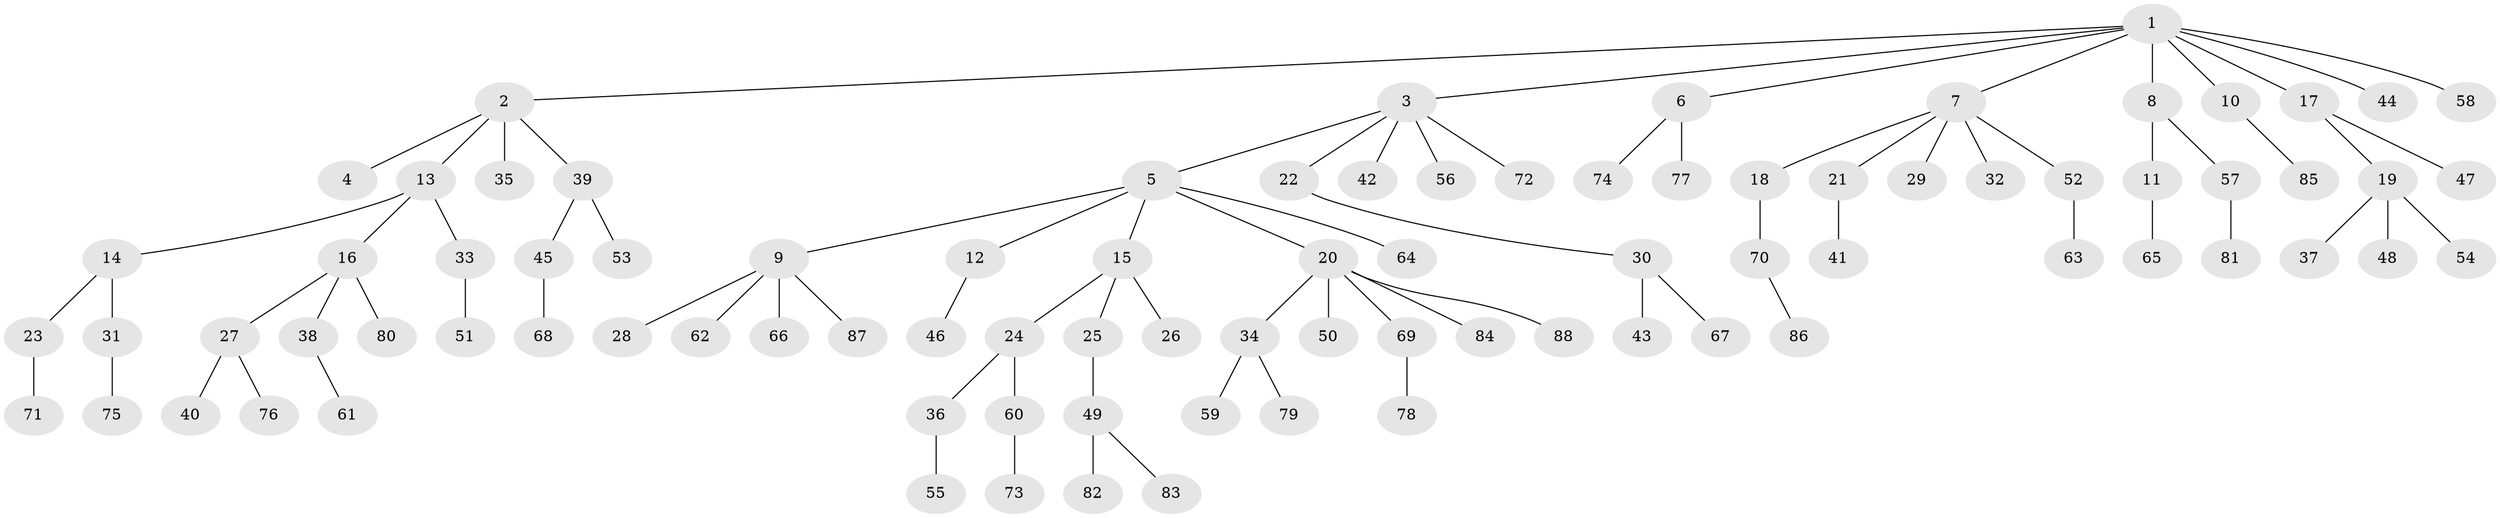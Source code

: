 // coarse degree distribution, {1: 0.7307692307692307, 2: 0.11538461538461539, 5: 0.038461538461538464, 4: 0.019230769230769232, 16: 0.019230769230769232, 3: 0.038461538461538464, 10: 0.019230769230769232, 6: 0.019230769230769232}
// Generated by graph-tools (version 1.1) at 2025/56/03/04/25 21:56:44]
// undirected, 88 vertices, 87 edges
graph export_dot {
graph [start="1"]
  node [color=gray90,style=filled];
  1;
  2;
  3;
  4;
  5;
  6;
  7;
  8;
  9;
  10;
  11;
  12;
  13;
  14;
  15;
  16;
  17;
  18;
  19;
  20;
  21;
  22;
  23;
  24;
  25;
  26;
  27;
  28;
  29;
  30;
  31;
  32;
  33;
  34;
  35;
  36;
  37;
  38;
  39;
  40;
  41;
  42;
  43;
  44;
  45;
  46;
  47;
  48;
  49;
  50;
  51;
  52;
  53;
  54;
  55;
  56;
  57;
  58;
  59;
  60;
  61;
  62;
  63;
  64;
  65;
  66;
  67;
  68;
  69;
  70;
  71;
  72;
  73;
  74;
  75;
  76;
  77;
  78;
  79;
  80;
  81;
  82;
  83;
  84;
  85;
  86;
  87;
  88;
  1 -- 2;
  1 -- 3;
  1 -- 6;
  1 -- 7;
  1 -- 8;
  1 -- 10;
  1 -- 17;
  1 -- 44;
  1 -- 58;
  2 -- 4;
  2 -- 13;
  2 -- 35;
  2 -- 39;
  3 -- 5;
  3 -- 22;
  3 -- 42;
  3 -- 56;
  3 -- 72;
  5 -- 9;
  5 -- 12;
  5 -- 15;
  5 -- 20;
  5 -- 64;
  6 -- 74;
  6 -- 77;
  7 -- 18;
  7 -- 21;
  7 -- 29;
  7 -- 32;
  7 -- 52;
  8 -- 11;
  8 -- 57;
  9 -- 28;
  9 -- 62;
  9 -- 66;
  9 -- 87;
  10 -- 85;
  11 -- 65;
  12 -- 46;
  13 -- 14;
  13 -- 16;
  13 -- 33;
  14 -- 23;
  14 -- 31;
  15 -- 24;
  15 -- 25;
  15 -- 26;
  16 -- 27;
  16 -- 38;
  16 -- 80;
  17 -- 19;
  17 -- 47;
  18 -- 70;
  19 -- 37;
  19 -- 48;
  19 -- 54;
  20 -- 34;
  20 -- 50;
  20 -- 69;
  20 -- 84;
  20 -- 88;
  21 -- 41;
  22 -- 30;
  23 -- 71;
  24 -- 36;
  24 -- 60;
  25 -- 49;
  27 -- 40;
  27 -- 76;
  30 -- 43;
  30 -- 67;
  31 -- 75;
  33 -- 51;
  34 -- 59;
  34 -- 79;
  36 -- 55;
  38 -- 61;
  39 -- 45;
  39 -- 53;
  45 -- 68;
  49 -- 82;
  49 -- 83;
  52 -- 63;
  57 -- 81;
  60 -- 73;
  69 -- 78;
  70 -- 86;
}
